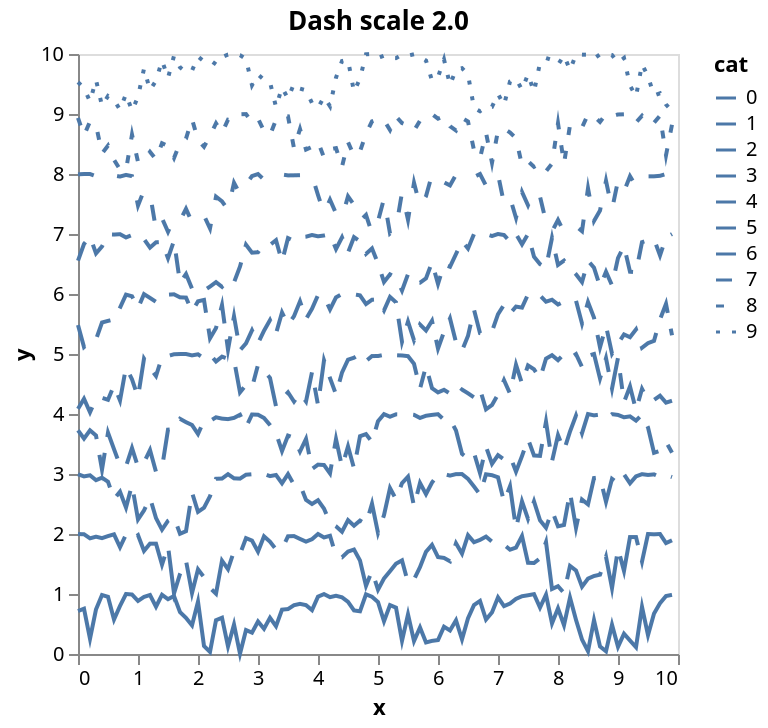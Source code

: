 {
  "$schema": "https://vega.github.io/schema/vega-lite/v5.json",
  "data": {
    "sequence": {
      "as": "x0",
      "start": 0,
      "step": 0.1,
      "stop": 100
    }
  },
  "encoding": {
    "strokeDash": {
      "field": "cat",
      "scale": {
        "domain": [
          0,
          1,
          2,
          3,
          4,
          5,
          6,
          7,
          8,
          9
        ],
        "range": [
          [
            2,
            0
          ],
          [
            32,
            8
          ],
          [
            20,
            8
          ],
          [
            16,
            8
          ],
          [
            16,
            8,
            8,
            8
          ],
          [
            12,
            8
          ],
          [
            10,
            8
          ],
          [
            8,
            12
          ],
          [
            4,
            8
          ],
          [
            2,
            6
          ]
        ]
      },
      "type": "ordinal"
    },
    "x": {
      "axis": {
        "grid": false
      },
      "field": "x",
      "type": "quantitative"
    },
    "y": {
      "axis": {
        "grid": false
      },
      "field": "y",
      "type": "quantitative"
    }
  },
  "height": 300,
  "mark": "line",
  "title": "Dash scale 2.0",
  "transform": [
    {
      "as": "y0",
      "calculate": "abs(sin(datum.x0+random()))"
    },
    {
      "as": "x",
      "calculate": "datum.x0 %10"
    },
    {
      "as": "cat",
      "calculate": "floor(datum.x0 / 10)"
    },
    {
      "as": "y",
      "calculate": "datum.y0 + datum.cat"
    }
  ],
  "width": 300
}